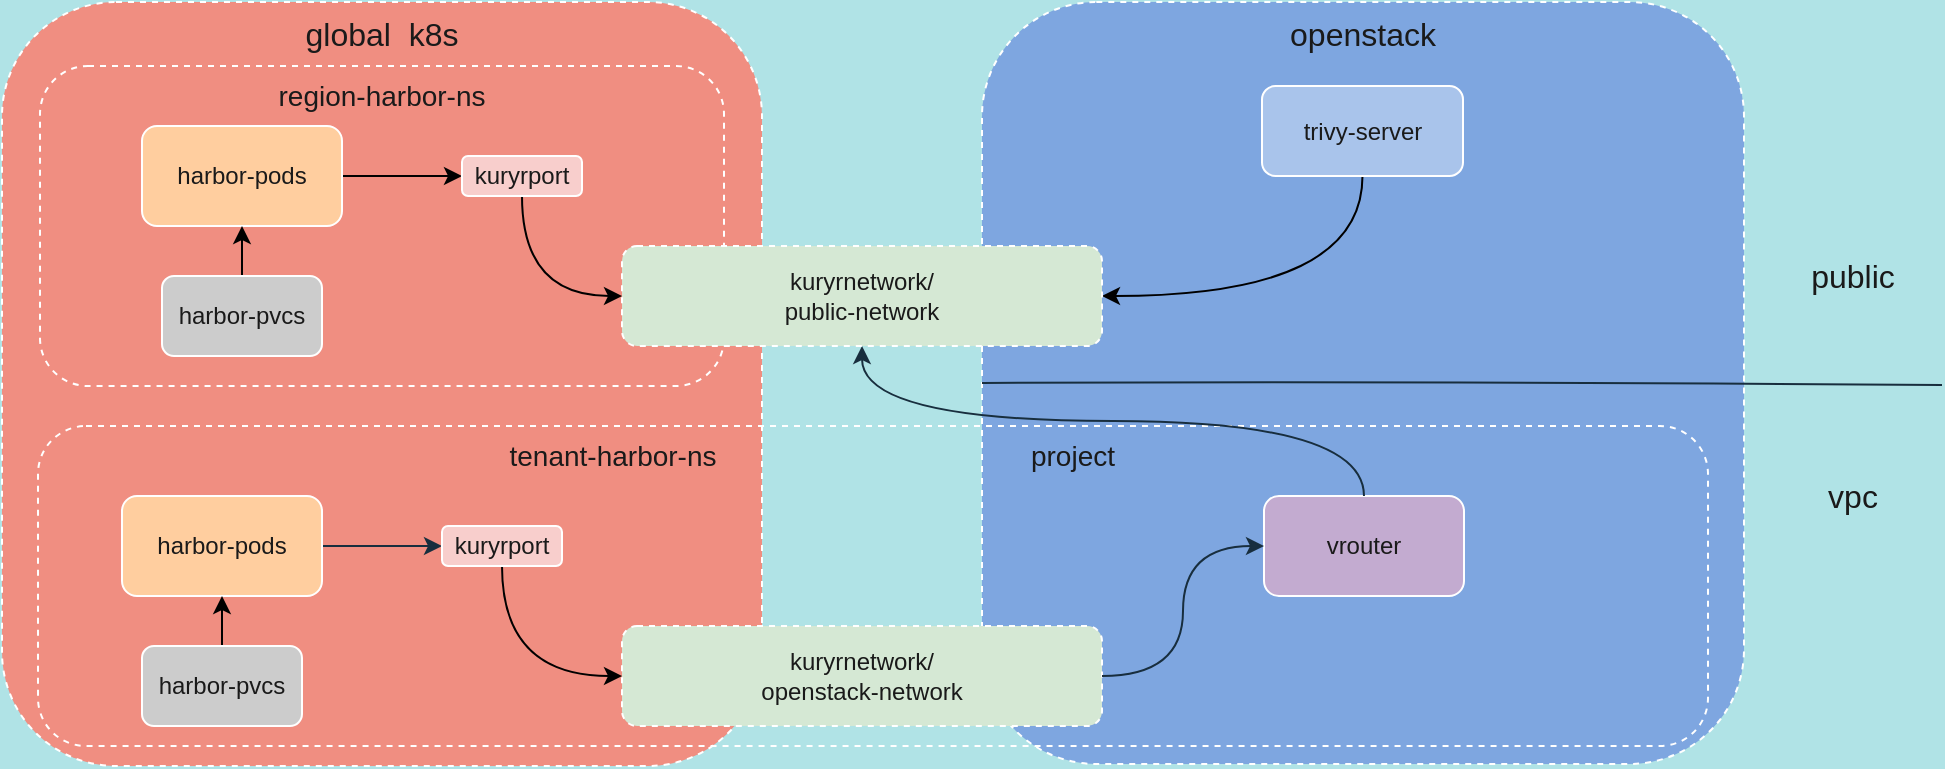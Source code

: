 <mxfile version="20.5.3" type="github">
  <diagram id="Bw5U5ilo471GasQTLUOP" name="第 1 页">
    <mxGraphModel dx="1188" dy="711" grid="1" gridSize="10" guides="1" tooltips="1" connect="1" arrows="1" fold="1" page="1" pageScale="1" pageWidth="827" pageHeight="1169" background="#B0E3E6" math="0" shadow="0">
      <root>
        <mxCell id="0" />
        <mxCell id="1" parent="0" />
        <mxCell id="jF7H6Y1LhgNsABGmbEs7-26" value="global &amp;nbsp;k8s" style="rounded=1;whiteSpace=wrap;html=1;fontSize=16;dashed=1;verticalAlign=top;fillColor=#F08E81;strokeColor=#FFFFFF;fontColor=#1A1A1A;" parent="1" vertex="1">
          <mxGeometry x="100" y="498" width="380" height="382" as="geometry" />
        </mxCell>
        <mxCell id="jF7H6Y1LhgNsABGmbEs7-3" value="&lt;font style=&quot;font-size: 16px;&quot;&gt;openstack&lt;/font&gt;" style="whiteSpace=wrap;html=1;aspect=fixed;dashed=1;align=center;verticalAlign=top;rounded=1;fillColor=#7EA6E0;strokeColor=#FFFFFF;fontColor=#1A1A1A;" parent="1" vertex="1">
          <mxGeometry x="590" y="498" width="381" height="381" as="geometry" />
        </mxCell>
        <mxCell id="jF7H6Y1LhgNsABGmbEs7-9" value="" style="endArrow=none;html=1;rounded=1;fontSize=12;curved=1;labelBackgroundColor=#B0E3E6;strokeColor=#182E3E;fontColor=#1A1A1A;exitX=0;exitY=0.5;exitDx=0;exitDy=0;" parent="1" edge="1" source="jF7H6Y1LhgNsABGmbEs7-3">
          <mxGeometry width="50" height="50" relative="1" as="geometry">
            <mxPoint x="600" y="690" as="sourcePoint" />
            <mxPoint x="1070" y="689.5" as="targetPoint" />
            <Array as="points">
              <mxPoint x="800" y="687.5" />
            </Array>
          </mxGeometry>
        </mxCell>
        <mxCell id="jF7H6Y1LhgNsABGmbEs7-11" value="public" style="text;html=1;resizable=0;autosize=1;align=center;verticalAlign=middle;points=[];fillColor=none;strokeColor=none;rounded=1;fontSize=16;fontColor=#1A1A1A;" parent="1" vertex="1">
          <mxGeometry x="990" y="620" width="70" height="30" as="geometry" />
        </mxCell>
        <mxCell id="jF7H6Y1LhgNsABGmbEs7-12" value="vpc" style="text;html=1;resizable=0;autosize=1;align=center;verticalAlign=middle;points=[];fillColor=none;strokeColor=none;rounded=1;fontSize=16;fontColor=#1A1A1A;" parent="1" vertex="1">
          <mxGeometry x="1000" y="730" width="50" height="30" as="geometry" />
        </mxCell>
        <mxCell id="jF7H6Y1LhgNsABGmbEs7-43" value="" style="rounded=1;whiteSpace=wrap;html=1;dashed=1;labelBackgroundColor=#B0E3E6;fontSize=14;verticalAlign=top;fillColor=none;strokeColor=#FFFFFF;fontColor=#1A1A1A;" parent="1" vertex="1">
          <mxGeometry x="118" y="710" width="835" height="160" as="geometry" />
        </mxCell>
        <mxCell id="jF7H6Y1LhgNsABGmbEs7-46" style="edgeStyle=orthogonalEdgeStyle;curved=1;rounded=1;orthogonalLoop=1;jettySize=auto;html=1;exitX=1;exitY=0.5;exitDx=0;exitDy=0;entryX=0;entryY=0.5;entryDx=0;entryDy=0;fontSize=12;labelBackgroundColor=#B0E3E6;strokeColor=#182E3E;fontColor=#1A1A1A;" parent="1" source="jF7H6Y1LhgNsABGmbEs7-14" target="jF7H6Y1LhgNsABGmbEs7-45" edge="1">
          <mxGeometry relative="1" as="geometry" />
        </mxCell>
        <mxCell id="jF7H6Y1LhgNsABGmbEs7-14" value="harbor-pods" style="rounded=1;whiteSpace=wrap;html=1;fontSize=12;fillColor=#FFCE9F;strokeColor=#FFFFFF;fontColor=#1A1A1A;" parent="1" vertex="1">
          <mxGeometry x="160" y="745" width="100" height="50" as="geometry" />
        </mxCell>
        <mxCell id="-fVl2y54sio7S9Z7-DYn-2" style="edgeStyle=orthogonalEdgeStyle;rounded=1;orthogonalLoop=1;jettySize=auto;html=1;exitX=0.5;exitY=0;exitDx=0;exitDy=0;entryX=0.5;entryY=1;entryDx=0;entryDy=0;curved=1;" edge="1" parent="1" source="jF7H6Y1LhgNsABGmbEs7-15" target="jF7H6Y1LhgNsABGmbEs7-14">
          <mxGeometry relative="1" as="geometry" />
        </mxCell>
        <mxCell id="jF7H6Y1LhgNsABGmbEs7-15" value="harbor-pvcs" style="rounded=1;whiteSpace=wrap;html=1;fontSize=12;fillColor=#CCCCCC;strokeColor=#FFFFFF;fontColor=#1A1A1A;" parent="1" vertex="1">
          <mxGeometry x="170" y="820" width="80" height="40" as="geometry" />
        </mxCell>
        <mxCell id="jF7H6Y1LhgNsABGmbEs7-5" value="kuryrnetwork/&lt;br&gt;openstack-network" style="rounded=1;whiteSpace=wrap;html=1;fontSize=12;dashed=1;fillColor=#D5E8D4;strokeColor=#FFFFFF;fontColor=#1A1A1A;" parent="1" vertex="1">
          <mxGeometry x="410" y="810" width="240" height="50" as="geometry" />
        </mxCell>
        <mxCell id="-fVl2y54sio7S9Z7-DYn-14" style="edgeStyle=orthogonalEdgeStyle;curved=1;rounded=1;orthogonalLoop=1;jettySize=auto;html=1;exitX=0.5;exitY=1;exitDx=0;exitDy=0;entryX=0;entryY=0.5;entryDx=0;entryDy=0;" edge="1" parent="1" source="jF7H6Y1LhgNsABGmbEs7-45" target="jF7H6Y1LhgNsABGmbEs7-5">
          <mxGeometry relative="1" as="geometry" />
        </mxCell>
        <mxCell id="jF7H6Y1LhgNsABGmbEs7-45" value="&lt;span style=&quot;&quot;&gt;kuryrport&lt;/span&gt;" style="rounded=1;whiteSpace=wrap;html=1;labelBackgroundColor=none;fontSize=12;fillColor=#F8CECC;strokeColor=#FFFFFF;fontColor=#1A1A1A;" parent="1" vertex="1">
          <mxGeometry x="320" y="760" width="60" height="20" as="geometry" />
        </mxCell>
        <mxCell id="jF7H6Y1LhgNsABGmbEs7-22" value="vrouter" style="rounded=1;whiteSpace=wrap;html=1;fontSize=12;fillColor=#C3ABD0;strokeColor=#FFFFFF;fontColor=#1A1A1A;" parent="1" vertex="1">
          <mxGeometry x="731" y="745" width="100" height="50" as="geometry" />
        </mxCell>
        <mxCell id="jF7H6Y1LhgNsABGmbEs7-23" style="edgeStyle=orthogonalEdgeStyle;curved=1;rounded=1;orthogonalLoop=1;jettySize=auto;html=1;exitX=1;exitY=0.5;exitDx=0;exitDy=0;entryX=0;entryY=0.5;entryDx=0;entryDy=0;fontSize=16;labelBackgroundColor=#B0E3E6;strokeColor=#182E3E;fontColor=#1A1A1A;" parent="1" source="jF7H6Y1LhgNsABGmbEs7-5" target="jF7H6Y1LhgNsABGmbEs7-22" edge="1">
          <mxGeometry relative="1" as="geometry" />
        </mxCell>
        <mxCell id="jF7H6Y1LhgNsABGmbEs7-39" style="edgeStyle=orthogonalEdgeStyle;curved=1;rounded=1;orthogonalLoop=1;jettySize=auto;html=1;exitX=0.5;exitY=0;exitDx=0;exitDy=0;entryX=0.5;entryY=1;entryDx=0;entryDy=0;fontSize=14;labelBackgroundColor=#B0E3E6;strokeColor=#182E3E;fontColor=#1A1A1A;" parent="1" source="jF7H6Y1LhgNsABGmbEs7-22" target="jF7H6Y1LhgNsABGmbEs7-38" edge="1">
          <mxGeometry relative="1" as="geometry" />
        </mxCell>
        <mxCell id="-fVl2y54sio7S9Z7-DYn-3" value="&lt;span style=&quot;caret-color: rgb(26, 26, 26); color: rgb(26, 26, 26); font-family: Helvetica; font-size: 14px; font-style: normal; font-variant-caps: normal; font-weight: 400; letter-spacing: normal; text-align: center; text-indent: 0px; text-transform: none; word-spacing: 0px; -webkit-text-stroke-width: 0px; text-decoration: none; float: none; display: inline !important;&quot;&gt;tenant-harbor-ns&lt;/span&gt;" style="text;html=1;align=center;verticalAlign=middle;resizable=0;points=[];autosize=1;strokeColor=none;fillColor=none;labelBackgroundColor=none;rounded=1;" vertex="1" parent="1">
          <mxGeometry x="340" y="710" width="130" height="30" as="geometry" />
        </mxCell>
        <mxCell id="-fVl2y54sio7S9Z7-DYn-9" style="edgeStyle=orthogonalEdgeStyle;rounded=1;orthogonalLoop=1;jettySize=auto;html=1;exitX=0.5;exitY=1;exitDx=0;exitDy=0;entryX=1;entryY=0.5;entryDx=0;entryDy=0;curved=1;" edge="1" parent="1" source="jF7H6Y1LhgNsABGmbEs7-34" target="jF7H6Y1LhgNsABGmbEs7-38">
          <mxGeometry relative="1" as="geometry" />
        </mxCell>
        <mxCell id="jF7H6Y1LhgNsABGmbEs7-34" value="&lt;span style=&quot;&quot;&gt;trivy-server&lt;/span&gt;" style="rounded=1;whiteSpace=wrap;html=1;labelBackgroundColor=none;fontSize=12;fillColor=#A9C4EB;strokeColor=#FFFFFF;fontColor=#1A1A1A;" parent="1" vertex="1">
          <mxGeometry x="730" y="540" width="100.5" height="45" as="geometry" />
        </mxCell>
        <mxCell id="-fVl2y54sio7S9Z7-DYn-4" value="&lt;font color=&quot;#1a1a1a&quot;&gt;&lt;span style=&quot;caret-color: rgb(26, 26, 26); font-size: 14px;&quot;&gt;project&lt;/span&gt;&lt;/font&gt;" style="text;html=1;align=center;verticalAlign=middle;resizable=0;points=[];autosize=1;strokeColor=none;fillColor=none;labelBackgroundColor=none;rounded=1;" vertex="1" parent="1">
          <mxGeometry x="600" y="710" width="70" height="30" as="geometry" />
        </mxCell>
        <mxCell id="-fVl2y54sio7S9Z7-DYn-5" value="&lt;span style=&quot;&quot;&gt;region-harbor-ns&lt;/span&gt;" style="rounded=1;whiteSpace=wrap;html=1;dashed=1;labelBackgroundColor=none;fontSize=14;verticalAlign=top;fillColor=none;strokeColor=#FFFFFF;fontColor=#1A1A1A;" vertex="1" parent="1">
          <mxGeometry x="119" y="530" width="342" height="160" as="geometry" />
        </mxCell>
        <mxCell id="-fVl2y54sio7S9Z7-DYn-10" style="edgeStyle=orthogonalEdgeStyle;curved=1;rounded=1;orthogonalLoop=1;jettySize=auto;html=1;exitX=1;exitY=0.5;exitDx=0;exitDy=0;entryX=0;entryY=0.5;entryDx=0;entryDy=0;" edge="1" parent="1" source="-fVl2y54sio7S9Z7-DYn-6" target="-fVl2y54sio7S9Z7-DYn-8">
          <mxGeometry relative="1" as="geometry" />
        </mxCell>
        <mxCell id="-fVl2y54sio7S9Z7-DYn-6" value="harbor-pods" style="rounded=1;whiteSpace=wrap;html=1;fontSize=12;fillColor=#FFCE9F;strokeColor=#FFFFFF;fontColor=#1A1A1A;" vertex="1" parent="1">
          <mxGeometry x="170" y="560" width="100" height="50" as="geometry" />
        </mxCell>
        <mxCell id="-fVl2y54sio7S9Z7-DYn-12" style="edgeStyle=orthogonalEdgeStyle;curved=1;rounded=1;orthogonalLoop=1;jettySize=auto;html=1;exitX=0.5;exitY=0;exitDx=0;exitDy=0;entryX=0.5;entryY=1;entryDx=0;entryDy=0;" edge="1" parent="1" source="-fVl2y54sio7S9Z7-DYn-7" target="-fVl2y54sio7S9Z7-DYn-6">
          <mxGeometry relative="1" as="geometry" />
        </mxCell>
        <mxCell id="-fVl2y54sio7S9Z7-DYn-7" value="harbor-pvcs" style="rounded=1;whiteSpace=wrap;html=1;fontSize=12;fillColor=#CCCCCC;strokeColor=#FFFFFF;fontColor=#1A1A1A;" vertex="1" parent="1">
          <mxGeometry x="180" y="635" width="80" height="40" as="geometry" />
        </mxCell>
        <mxCell id="-fVl2y54sio7S9Z7-DYn-15" style="edgeStyle=orthogonalEdgeStyle;curved=1;rounded=1;orthogonalLoop=1;jettySize=auto;html=1;exitX=0.5;exitY=1;exitDx=0;exitDy=0;entryX=0;entryY=0.5;entryDx=0;entryDy=0;" edge="1" parent="1" source="-fVl2y54sio7S9Z7-DYn-8" target="jF7H6Y1LhgNsABGmbEs7-38">
          <mxGeometry relative="1" as="geometry" />
        </mxCell>
        <mxCell id="-fVl2y54sio7S9Z7-DYn-8" value="&lt;span style=&quot;&quot;&gt;kuryrport&lt;/span&gt;" style="rounded=1;whiteSpace=wrap;html=1;labelBackgroundColor=none;fontSize=12;fillColor=#F8CECC;strokeColor=#FFFFFF;fontColor=#1A1A1A;" vertex="1" parent="1">
          <mxGeometry x="330" y="575" width="60" height="20" as="geometry" />
        </mxCell>
        <mxCell id="jF7H6Y1LhgNsABGmbEs7-38" value="kuryrnetwork/&lt;br&gt;public-network" style="rounded=1;whiteSpace=wrap;html=1;labelBackgroundColor=none;fontSize=12;dashed=1;fillColor=#D5E8D4;strokeColor=#FFFFFF;fontColor=#1A1A1A;" parent="1" vertex="1">
          <mxGeometry x="410" y="620" width="240" height="50" as="geometry" />
        </mxCell>
      </root>
    </mxGraphModel>
  </diagram>
</mxfile>
